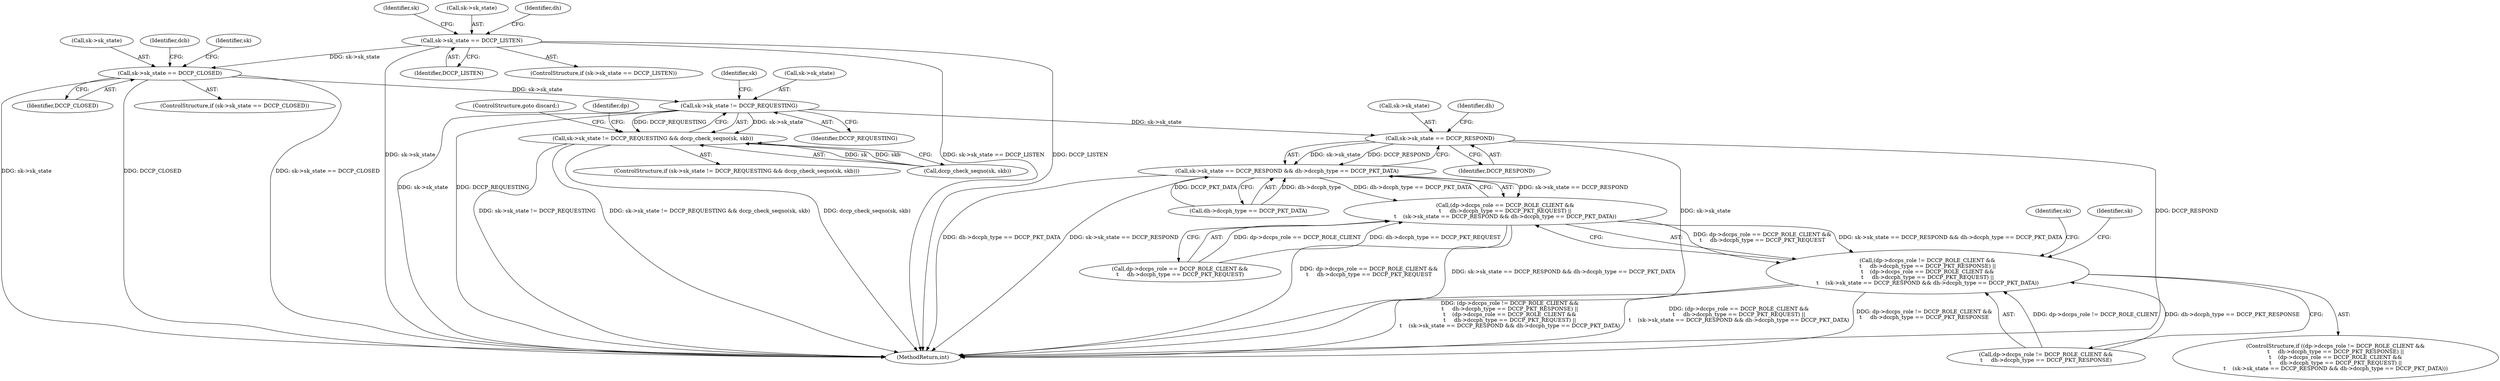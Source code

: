 digraph "0_linux_5edabca9d4cff7f1f2b68f0bac55ef99d9798ba4@pointer" {
"1000178" [label="(Call,sk->sk_state == DCCP_CLOSED)"];
"1000137" [label="(Call,sk->sk_state == DCCP_LISTEN)"];
"1000193" [label="(Call,sk->sk_state != DCCP_REQUESTING)"];
"1000192" [label="(Call,sk->sk_state != DCCP_REQUESTING && dccp_check_seqno(sk, skb))"];
"1000228" [label="(Call,sk->sk_state == DCCP_RESPOND)"];
"1000227" [label="(Call,sk->sk_state == DCCP_RESPOND && dh->dccph_type == DCCP_PKT_DATA)"];
"1000215" [label="(Call,(dp->dccps_role == DCCP_ROLE_CLIENT &&\n\t     dh->dccph_type == DCCP_PKT_REQUEST) ||\n\t    (sk->sk_state == DCCP_RESPOND && dh->dccph_type == DCCP_PKT_DATA))"];
"1000203" [label="(Call,(dp->dccps_role != DCCP_ROLE_CLIENT &&\n\t     dh->dccph_type == DCCP_PKT_RESPONSE) ||\n\t    (dp->dccps_role == DCCP_ROLE_CLIENT &&\n\t     dh->dccph_type == DCCP_PKT_REQUEST) ||\n\t    (sk->sk_state == DCCP_RESPOND && dh->dccph_type == DCCP_PKT_DATA))"];
"1000136" [label="(ControlStructure,if (sk->sk_state == DCCP_LISTEN))"];
"1000180" [label="(Identifier,sk)"];
"1000194" [label="(Call,sk->sk_state)"];
"1000227" [label="(Call,sk->sk_state == DCCP_RESPOND && dh->dccph_type == DCCP_PKT_DATA)"];
"1000232" [label="(Identifier,DCCP_RESPOND)"];
"1000177" [label="(ControlStructure,if (sk->sk_state == DCCP_CLOSED))"];
"1000179" [label="(Call,sk->sk_state)"];
"1000229" [label="(Call,sk->sk_state)"];
"1000198" [label="(Call,dccp_check_seqno(sk, skb))"];
"1000235" [label="(Identifier,dh)"];
"1000191" [label="(ControlStructure,if (sk->sk_state != DCCP_REQUESTING && dccp_check_seqno(sk, skb)))"];
"1000383" [label="(MethodReturn,int)"];
"1000138" [label="(Call,sk->sk_state)"];
"1000201" [label="(ControlStructure,goto discard;)"];
"1000240" [label="(Identifier,sk)"];
"1000178" [label="(Call,sk->sk_state == DCCP_CLOSED)"];
"1000186" [label="(Identifier,dcb)"];
"1000192" [label="(Call,sk->sk_state != DCCP_REQUESTING && dccp_check_seqno(sk, skb))"];
"1000215" [label="(Call,(dp->dccps_role == DCCP_ROLE_CLIENT &&\n\t     dh->dccph_type == DCCP_PKT_REQUEST) ||\n\t    (sk->sk_state == DCCP_RESPOND && dh->dccph_type == DCCP_PKT_DATA))"];
"1000233" [label="(Call,dh->dccph_type == DCCP_PKT_DATA)"];
"1000146" [label="(Identifier,dh)"];
"1000207" [label="(Identifier,dp)"];
"1000202" [label="(ControlStructure,if ((dp->dccps_role != DCCP_ROLE_CLIENT &&\n\t     dh->dccph_type == DCCP_PKT_RESPONSE) ||\n\t    (dp->dccps_role == DCCP_ROLE_CLIENT &&\n\t     dh->dccph_type == DCCP_PKT_REQUEST) ||\n\t    (sk->sk_state == DCCP_RESPOND && dh->dccph_type == DCCP_PKT_DATA)))"];
"1000197" [label="(Identifier,DCCP_REQUESTING)"];
"1000199" [label="(Identifier,sk)"];
"1000193" [label="(Call,sk->sk_state != DCCP_REQUESTING)"];
"1000137" [label="(Call,sk->sk_state == DCCP_LISTEN)"];
"1000248" [label="(Identifier,sk)"];
"1000182" [label="(Identifier,DCCP_CLOSED)"];
"1000195" [label="(Identifier,sk)"];
"1000203" [label="(Call,(dp->dccps_role != DCCP_ROLE_CLIENT &&\n\t     dh->dccph_type == DCCP_PKT_RESPONSE) ||\n\t    (dp->dccps_role == DCCP_ROLE_CLIENT &&\n\t     dh->dccph_type == DCCP_PKT_REQUEST) ||\n\t    (sk->sk_state == DCCP_RESPOND && dh->dccph_type == DCCP_PKT_DATA))"];
"1000216" [label="(Call,dp->dccps_role == DCCP_ROLE_CLIENT &&\n\t     dh->dccph_type == DCCP_PKT_REQUEST)"];
"1000141" [label="(Identifier,DCCP_LISTEN)"];
"1000204" [label="(Call,dp->dccps_role != DCCP_ROLE_CLIENT &&\n\t     dh->dccph_type == DCCP_PKT_RESPONSE)"];
"1000228" [label="(Call,sk->sk_state == DCCP_RESPOND)"];
"1000178" -> "1000177"  [label="AST: "];
"1000178" -> "1000182"  [label="CFG: "];
"1000179" -> "1000178"  [label="AST: "];
"1000182" -> "1000178"  [label="AST: "];
"1000186" -> "1000178"  [label="CFG: "];
"1000195" -> "1000178"  [label="CFG: "];
"1000178" -> "1000383"  [label="DDG: DCCP_CLOSED"];
"1000178" -> "1000383"  [label="DDG: sk->sk_state == DCCP_CLOSED"];
"1000178" -> "1000383"  [label="DDG: sk->sk_state"];
"1000137" -> "1000178"  [label="DDG: sk->sk_state"];
"1000178" -> "1000193"  [label="DDG: sk->sk_state"];
"1000137" -> "1000136"  [label="AST: "];
"1000137" -> "1000141"  [label="CFG: "];
"1000138" -> "1000137"  [label="AST: "];
"1000141" -> "1000137"  [label="AST: "];
"1000146" -> "1000137"  [label="CFG: "];
"1000180" -> "1000137"  [label="CFG: "];
"1000137" -> "1000383"  [label="DDG: DCCP_LISTEN"];
"1000137" -> "1000383"  [label="DDG: sk->sk_state"];
"1000137" -> "1000383"  [label="DDG: sk->sk_state == DCCP_LISTEN"];
"1000193" -> "1000192"  [label="AST: "];
"1000193" -> "1000197"  [label="CFG: "];
"1000194" -> "1000193"  [label="AST: "];
"1000197" -> "1000193"  [label="AST: "];
"1000199" -> "1000193"  [label="CFG: "];
"1000192" -> "1000193"  [label="CFG: "];
"1000193" -> "1000383"  [label="DDG: sk->sk_state"];
"1000193" -> "1000383"  [label="DDG: DCCP_REQUESTING"];
"1000193" -> "1000192"  [label="DDG: sk->sk_state"];
"1000193" -> "1000192"  [label="DDG: DCCP_REQUESTING"];
"1000193" -> "1000228"  [label="DDG: sk->sk_state"];
"1000192" -> "1000191"  [label="AST: "];
"1000192" -> "1000198"  [label="CFG: "];
"1000198" -> "1000192"  [label="AST: "];
"1000201" -> "1000192"  [label="CFG: "];
"1000207" -> "1000192"  [label="CFG: "];
"1000192" -> "1000383"  [label="DDG: sk->sk_state != DCCP_REQUESTING"];
"1000192" -> "1000383"  [label="DDG: sk->sk_state != DCCP_REQUESTING && dccp_check_seqno(sk, skb)"];
"1000192" -> "1000383"  [label="DDG: dccp_check_seqno(sk, skb)"];
"1000198" -> "1000192"  [label="DDG: sk"];
"1000198" -> "1000192"  [label="DDG: skb"];
"1000228" -> "1000227"  [label="AST: "];
"1000228" -> "1000232"  [label="CFG: "];
"1000229" -> "1000228"  [label="AST: "];
"1000232" -> "1000228"  [label="AST: "];
"1000235" -> "1000228"  [label="CFG: "];
"1000227" -> "1000228"  [label="CFG: "];
"1000228" -> "1000383"  [label="DDG: sk->sk_state"];
"1000228" -> "1000383"  [label="DDG: DCCP_RESPOND"];
"1000228" -> "1000227"  [label="DDG: sk->sk_state"];
"1000228" -> "1000227"  [label="DDG: DCCP_RESPOND"];
"1000227" -> "1000215"  [label="AST: "];
"1000227" -> "1000233"  [label="CFG: "];
"1000233" -> "1000227"  [label="AST: "];
"1000215" -> "1000227"  [label="CFG: "];
"1000227" -> "1000383"  [label="DDG: dh->dccph_type == DCCP_PKT_DATA"];
"1000227" -> "1000383"  [label="DDG: sk->sk_state == DCCP_RESPOND"];
"1000227" -> "1000215"  [label="DDG: sk->sk_state == DCCP_RESPOND"];
"1000227" -> "1000215"  [label="DDG: dh->dccph_type == DCCP_PKT_DATA"];
"1000233" -> "1000227"  [label="DDG: dh->dccph_type"];
"1000233" -> "1000227"  [label="DDG: DCCP_PKT_DATA"];
"1000215" -> "1000203"  [label="AST: "];
"1000215" -> "1000216"  [label="CFG: "];
"1000216" -> "1000215"  [label="AST: "];
"1000203" -> "1000215"  [label="CFG: "];
"1000215" -> "1000383"  [label="DDG: dp->dccps_role == DCCP_ROLE_CLIENT &&\n\t     dh->dccph_type == DCCP_PKT_REQUEST"];
"1000215" -> "1000383"  [label="DDG: sk->sk_state == DCCP_RESPOND && dh->dccph_type == DCCP_PKT_DATA"];
"1000215" -> "1000203"  [label="DDG: dp->dccps_role == DCCP_ROLE_CLIENT &&\n\t     dh->dccph_type == DCCP_PKT_REQUEST"];
"1000215" -> "1000203"  [label="DDG: sk->sk_state == DCCP_RESPOND && dh->dccph_type == DCCP_PKT_DATA"];
"1000216" -> "1000215"  [label="DDG: dp->dccps_role == DCCP_ROLE_CLIENT"];
"1000216" -> "1000215"  [label="DDG: dh->dccph_type == DCCP_PKT_REQUEST"];
"1000203" -> "1000202"  [label="AST: "];
"1000203" -> "1000204"  [label="CFG: "];
"1000204" -> "1000203"  [label="AST: "];
"1000240" -> "1000203"  [label="CFG: "];
"1000248" -> "1000203"  [label="CFG: "];
"1000203" -> "1000383"  [label="DDG: (dp->dccps_role != DCCP_ROLE_CLIENT &&\n\t     dh->dccph_type == DCCP_PKT_RESPONSE) ||\n\t    (dp->dccps_role == DCCP_ROLE_CLIENT &&\n\t     dh->dccph_type == DCCP_PKT_REQUEST) ||\n\t    (sk->sk_state == DCCP_RESPOND && dh->dccph_type == DCCP_PKT_DATA)"];
"1000203" -> "1000383"  [label="DDG: (dp->dccps_role == DCCP_ROLE_CLIENT &&\n\t     dh->dccph_type == DCCP_PKT_REQUEST) ||\n\t    (sk->sk_state == DCCP_RESPOND && dh->dccph_type == DCCP_PKT_DATA)"];
"1000203" -> "1000383"  [label="DDG: dp->dccps_role != DCCP_ROLE_CLIENT &&\n\t     dh->dccph_type == DCCP_PKT_RESPONSE"];
"1000204" -> "1000203"  [label="DDG: dp->dccps_role != DCCP_ROLE_CLIENT"];
"1000204" -> "1000203"  [label="DDG: dh->dccph_type == DCCP_PKT_RESPONSE"];
}
